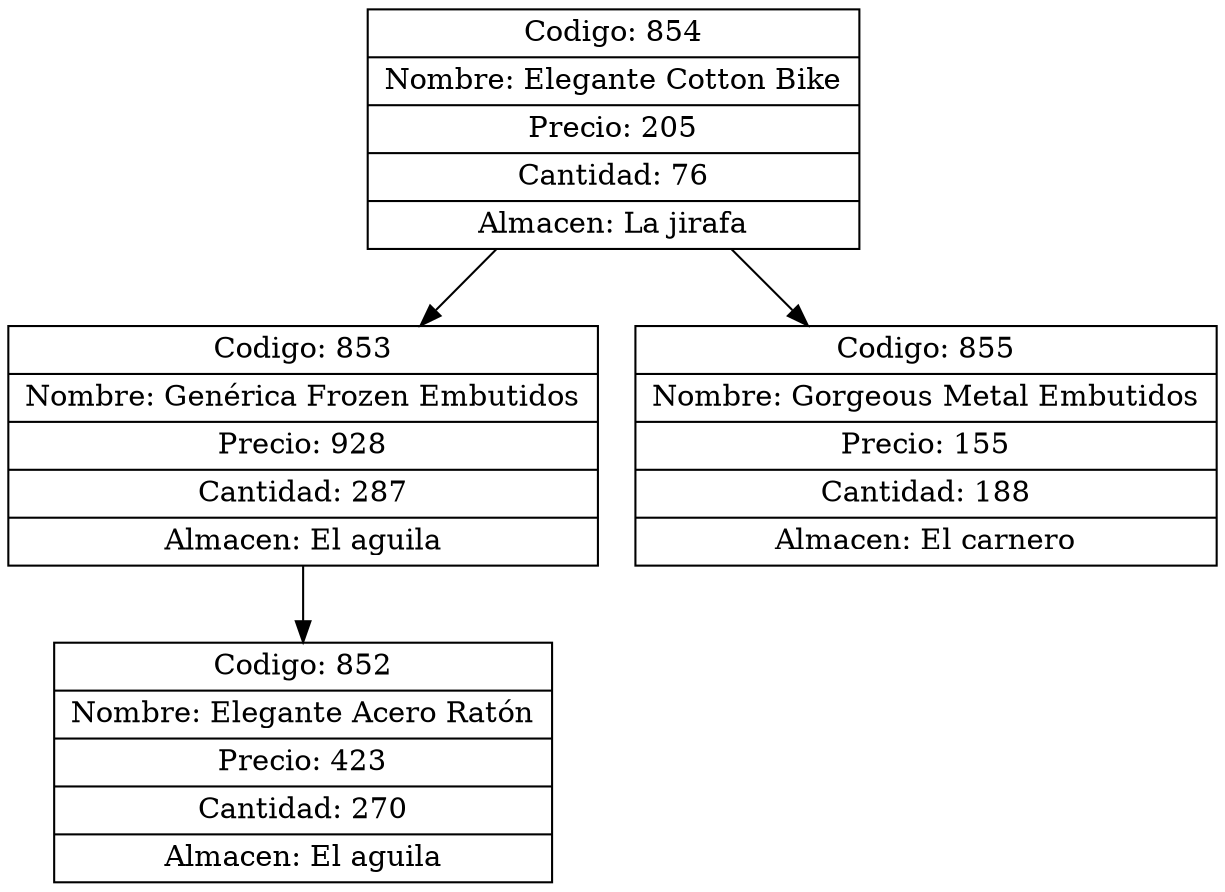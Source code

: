 digraph G{
node[shape="box" shape="record"]
nodo854[label="{ Codigo: 854 | Nombre: Elegante Cotton Bike | Precio: 205 | Cantidad: 76 | Almacen: La jirafa}"];
nodo853[label="{ Codigo: 853 | Nombre: Genérica Frozen Embutidos | Precio: 928 | Cantidad: 287 | Almacen: El aguila}"];
nodo852[label="{ Codigo: 852 | Nombre: Elegante Acero Ratón | Precio: 423 | Cantidad: 270 | Almacen: El aguila}"];
nodo853->nodo852;
nodo854->nodo853;
nodo855[label="{ Codigo: 855 | Nombre: Gorgeous Metal Embutidos | Precio: 155 | Cantidad: 188 | Almacen: El carnero}"];
nodo854->nodo855;
}
